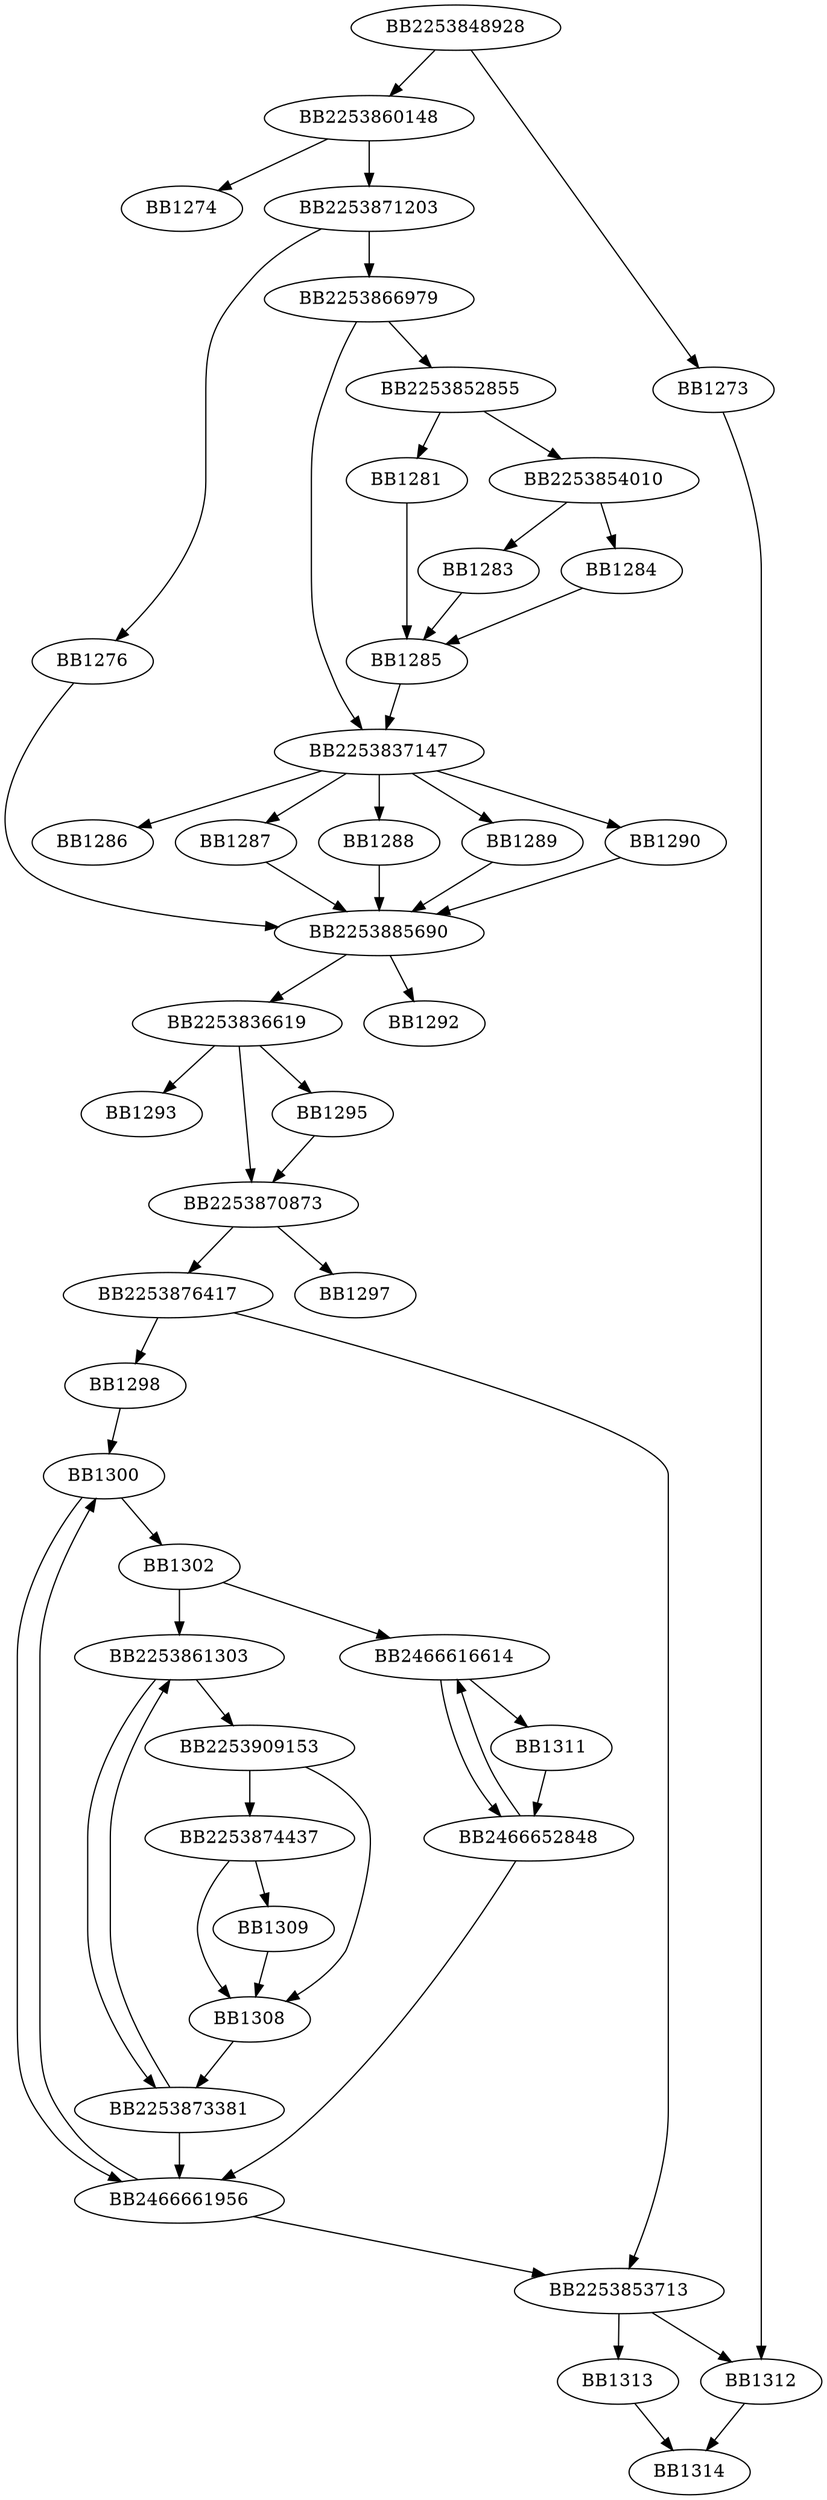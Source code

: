 digraph G{
	BB2253848928->BB2253860148;
	BB2253848928->BB1273;
	BB2253860148->BB1274;
	BB2253860148->BB2253871203;
	BB2253871203->BB1276;
	BB2253871203->BB2253866979;
	BB1276->BB2253885690;
	BB2253866979->BB2253837147;
	BB2253866979->BB2253852855;
	BB2253852855->BB1281;
	BB2253852855->BB2253854010;
	BB2253854010->BB1283;
	BB2253854010->BB1284;
	BB1283->BB1285;
	BB1284->BB1285;
	BB1281->BB1285;
	BB1285->BB2253837147;
	BB2253837147->BB1286;
	BB2253837147->BB1287;
	BB2253837147->BB1288;
	BB2253837147->BB1289;
	BB2253837147->BB1290;
	BB1287->BB2253885690;
	BB1288->BB2253885690;
	BB1290->BB2253885690;
	BB1289->BB2253885690;
	BB2253885690->BB2253836619;
	BB2253885690->BB1292;
	BB2253836619->BB1293;
	BB2253836619->BB2253870873;
	BB2253836619->BB1295;
	BB1295->BB2253870873;
	BB2253870873->BB2253876417;
	BB2253870873->BB1297;
	BB2253876417->BB1298;
	BB2253876417->BB2253853713;
	BB1298->BB1300;
	BB1300->BB2466661956;
	BB1300->BB1302;
	BB1302->BB2253861303;
	BB1302->BB2466616614;
	BB2253861303->BB2253873381;
	BB2253861303->BB2253909153;
	BB2253909153->BB2253874437;
	BB2253909153->BB1308;
	BB2253874437->BB1309;
	BB2253874437->BB1308;
	BB1309->BB1308;
	BB1308->BB2253873381;
	BB2253873381->BB2466661956;
	BB2253873381->BB2253861303;
	BB2466616614->BB2466652848;
	BB2466616614->BB1311;
	BB1311->BB2466652848;
	BB2466652848->BB2466661956;
	BB2466652848->BB2466616614;
	BB2466661956->BB2253853713;
	BB2466661956->BB1300;
	BB1273->BB1312;
	BB2253853713->BB1313;
	BB2253853713->BB1312;
	BB1312->BB1314;
	BB1313->BB1314;
}

